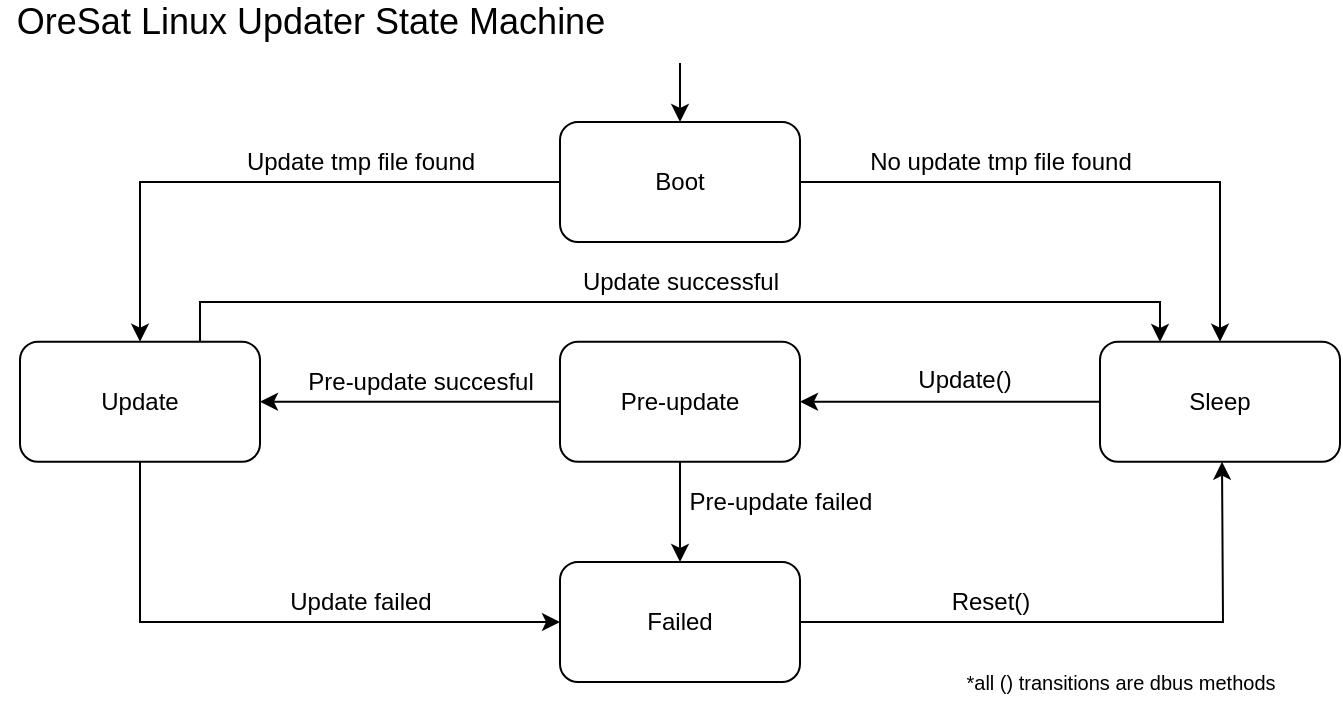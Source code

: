 <mxfile version="13.3.5" type="device"><diagram id="T0sJdWrKB38WB5-cGVn7" name="Page-1"><mxGraphModel dx="1502" dy="412" grid="1" gridSize="10" guides="1" tooltips="1" connect="1" arrows="1" fold="1" page="0" pageScale="1" pageWidth="850" pageHeight="1100" math="0" shadow="0"><root><mxCell id="0"/><mxCell id="1" parent="0"/><mxCell id="DzezM5DeejyPLPSw25Jw-12" value="" style="edgeStyle=orthogonalEdgeStyle;rounded=0;orthogonalLoop=1;jettySize=auto;html=1;exitX=0;exitY=0.5;exitDx=0;exitDy=0;entryX=1;entryY=0.5;entryDx=0;entryDy=0;" parent="1" source="DzezM5DeejyPLPSw25Jw-10" target="DzezM5DeejyPLPSw25Jw-13" edge="1"><mxGeometry relative="1" as="geometry"><Array as="points"><mxPoint x="60" y="240"/><mxPoint x="60" y="240"/></Array><mxPoint x="-120" y="230" as="targetPoint"/></mxGeometry></mxCell><mxCell id="2Z2Wpp6rNTpN6V176Gxv-10" value="Update()" style="text;html=1;align=center;verticalAlign=middle;resizable=0;points=[];labelBackgroundColor=#ffffff;" parent="DzezM5DeejyPLPSw25Jw-12" vertex="1" connectable="0"><mxGeometry x="0.389" y="-42" relative="1" as="geometry"><mxPoint x="35.28" y="31.07" as="offset"/></mxGeometry></mxCell><mxCell id="DzezM5DeejyPLPSw25Jw-10" value="Sleep" style="rounded=1;whiteSpace=wrap;html=1;" parent="1" vertex="1"><mxGeometry x="130" y="209.86" width="120" height="60" as="geometry"/></mxCell><mxCell id="1YGqt5mnrBmNRkJeA3JE-4" value="" style="edgeStyle=orthogonalEdgeStyle;rounded=0;orthogonalLoop=1;jettySize=auto;html=1;entryX=0;entryY=0.5;entryDx=0;entryDy=0;exitX=0.5;exitY=1;exitDx=0;exitDy=0;" parent="1" source="ztERf-3nYfU3-QBFE-wx-6" target="DzezM5DeejyPLPSw25Jw-17" edge="1"><mxGeometry relative="1" as="geometry"><mxPoint x="-150" y="349.86" as="targetPoint"/><Array as="points"><mxPoint x="-350" y="350"/></Array></mxGeometry></mxCell><mxCell id="1YGqt5mnrBmNRkJeA3JE-13" value="Update failed" style="text;html=1;align=center;verticalAlign=middle;resizable=0;points=[];labelBackgroundColor=#ffffff;" parent="1YGqt5mnrBmNRkJeA3JE-4" vertex="1" connectable="0"><mxGeometry x="-0.725" relative="1" as="geometry"><mxPoint x="110" y="30.14" as="offset"/></mxGeometry></mxCell><mxCell id="ztERf-3nYfU3-QBFE-wx-7" value="" style="edgeStyle=orthogonalEdgeStyle;rounded=0;orthogonalLoop=1;jettySize=auto;html=1;fontSize=12;" edge="1" parent="1" source="DzezM5DeejyPLPSw25Jw-13" target="ztERf-3nYfU3-QBFE-wx-6"><mxGeometry relative="1" as="geometry"/></mxCell><mxCell id="ztERf-3nYfU3-QBFE-wx-11" value="Pre-update succesful" style="edgeLabel;html=1;align=center;verticalAlign=middle;resizable=0;points=[];fontSize=12;" vertex="1" connectable="0" parent="ztERf-3nYfU3-QBFE-wx-7"><mxGeometry x="-0.153" y="1" relative="1" as="geometry"><mxPoint x="-6.5" y="-11" as="offset"/></mxGeometry></mxCell><mxCell id="ztERf-3nYfU3-QBFE-wx-12" value="" style="edgeStyle=orthogonalEdgeStyle;rounded=0;orthogonalLoop=1;jettySize=auto;html=1;fontSize=12;" edge="1" parent="1" source="DzezM5DeejyPLPSw25Jw-13" target="DzezM5DeejyPLPSw25Jw-17"><mxGeometry relative="1" as="geometry"/></mxCell><mxCell id="ztERf-3nYfU3-QBFE-wx-13" value="Pre-update failed" style="edgeLabel;html=1;align=center;verticalAlign=middle;resizable=0;points=[];fontSize=12;" vertex="1" connectable="0" parent="ztERf-3nYfU3-QBFE-wx-12"><mxGeometry x="0.202" y="1" relative="1" as="geometry"><mxPoint x="49" y="-9.86" as="offset"/></mxGeometry></mxCell><mxCell id="DzezM5DeejyPLPSw25Jw-13" value="Pre-update" style="rounded=1;whiteSpace=wrap;html=1;" parent="1" vertex="1"><mxGeometry x="-140" y="209.86" width="120" height="60" as="geometry"/></mxCell><mxCell id="ztERf-3nYfU3-QBFE-wx-6" value="Update" style="rounded=1;whiteSpace=wrap;html=1;" vertex="1" parent="1"><mxGeometry x="-410" y="209.86" width="120" height="60" as="geometry"/></mxCell><mxCell id="1YGqt5mnrBmNRkJeA3JE-9" value="" style="edgeStyle=orthogonalEdgeStyle;rounded=0;orthogonalLoop=1;jettySize=auto;html=1;" parent="1" edge="1"><mxGeometry relative="1" as="geometry"><mxPoint x="160" y="210" as="targetPoint"/><Array as="points"><mxPoint x="-320" y="190"/><mxPoint x="160" y="190"/></Array><mxPoint x="-320" y="210" as="sourcePoint"/></mxGeometry></mxCell><mxCell id="ztERf-3nYfU3-QBFE-wx-3" value="" style="edgeStyle=orthogonalEdgeStyle;rounded=0;orthogonalLoop=1;jettySize=auto;html=1;entryX=0.5;entryY=1;entryDx=0;entryDy=0;exitX=1;exitY=0.5;exitDx=0;exitDy=0;" edge="1" parent="1" source="DzezM5DeejyPLPSw25Jw-17"><mxGeometry relative="1" as="geometry"><mxPoint x="191" y="310" as="sourcePoint"/><mxPoint x="191" y="269.86" as="targetPoint"/></mxGeometry></mxCell><mxCell id="ztERf-3nYfU3-QBFE-wx-4" value="Reset()" style="edgeLabel;html=1;align=center;verticalAlign=middle;resizable=0;points=[];fontSize=12;" vertex="1" connectable="0" parent="ztERf-3nYfU3-QBFE-wx-3"><mxGeometry x="0.058" y="-3" relative="1" as="geometry"><mxPoint x="-59.5" y="-13" as="offset"/></mxGeometry></mxCell><mxCell id="DzezM5DeejyPLPSw25Jw-17" value="Failed" style="rounded=1;whiteSpace=wrap;html=1;" parent="1" vertex="1"><mxGeometry x="-140" y="320" width="120" height="60" as="geometry"/></mxCell><mxCell id="Or9bkKHmgVjLe4yHG9Gi-8" value="" style="edgeStyle=orthogonalEdgeStyle;rounded=0;orthogonalLoop=1;jettySize=auto;html=1;exitX=1;exitY=0.5;exitDx=0;exitDy=0;" parent="1" source="ztERf-3nYfU3-QBFE-wx-9" target="DzezM5DeejyPLPSw25Jw-10" edge="1"><mxGeometry relative="1" as="geometry"><mxPoint x="190" y="170" as="sourcePoint"/></mxGeometry></mxCell><mxCell id="Or9bkKHmgVjLe4yHG9Gi-13" value="" style="edgeStyle=orthogonalEdgeStyle;rounded=0;orthogonalLoop=1;jettySize=auto;html=1;entryX=0.5;entryY=0;entryDx=0;entryDy=0;exitX=0;exitY=0.5;exitDx=0;exitDy=0;" parent="1" source="ztERf-3nYfU3-QBFE-wx-9" target="ztERf-3nYfU3-QBFE-wx-6" edge="1"><mxGeometry relative="1" as="geometry"><mxPoint x="130" y="140" as="sourcePoint"/><mxPoint x="190" y="240" as="targetPoint"/><Array as="points"><mxPoint x="-350" y="130"/></Array></mxGeometry></mxCell><mxCell id="Or9bkKHmgVjLe4yHG9Gi-29" value="" style="edgeStyle=orthogonalEdgeStyle;rounded=0;orthogonalLoop=1;jettySize=auto;html=1;entryX=0.5;entryY=0;entryDx=0;entryDy=0;" parent="1" source="Or9bkKHmgVjLe4yHG9Gi-28" target="ztERf-3nYfU3-QBFE-wx-9" edge="1"><mxGeometry relative="1" as="geometry"><mxPoint x="190" y="100" as="targetPoint"/></mxGeometry></mxCell><mxCell id="Or9bkKHmgVjLe4yHG9Gi-28" value="" style="rounded=1;whiteSpace=wrap;html=1;strokeColor=#FFFFFF;" parent="1" vertex="1"><mxGeometry x="-140" y="50" width="120" height="20" as="geometry"/></mxCell><mxCell id="Or9bkKHmgVjLe4yHG9Gi-32" value="No update tmp file found" style="text;html=1;align=center;verticalAlign=middle;resizable=0;points=[];autosize=1;" parent="1" vertex="1"><mxGeometry y="110" width="160" height="20" as="geometry"/></mxCell><mxCell id="1YGqt5mnrBmNRkJeA3JE-10" value="Update successful" style="text;html=1;align=center;verticalAlign=middle;resizable=0;points=[];autosize=1;" parent="1" vertex="1"><mxGeometry x="-140" y="170" width="120" height="20" as="geometry"/></mxCell><mxCell id="1YGqt5mnrBmNRkJeA3JE-14" value="&lt;font style=&quot;font-size: 10px&quot;&gt;*all () transitions are dbus methods&lt;/font&gt;" style="text;html=1;align=center;verticalAlign=middle;resizable=0;points=[];autosize=1;" parent="1" vertex="1"><mxGeometry x="50" y="370" width="180" height="20" as="geometry"/></mxCell><mxCell id="ztERf-3nYfU3-QBFE-wx-5" value="Update tmp file found" style="text;html=1;align=center;verticalAlign=middle;resizable=0;points=[];autosize=1;" vertex="1" parent="1"><mxGeometry x="-310" y="110" width="140" height="20" as="geometry"/></mxCell><mxCell id="ztERf-3nYfU3-QBFE-wx-9" value="Boot" style="rounded=1;whiteSpace=wrap;html=1;fontSize=12;" vertex="1" parent="1"><mxGeometry x="-140" y="100" width="120" height="60" as="geometry"/></mxCell><mxCell id="DzezM5DeejyPLPSw25Jw-44" value="&lt;font style=&quot;font-size: 18px&quot;&gt;OreSat Linux Updater State Machine&lt;/font&gt;" style="text;html=1;align=center;verticalAlign=middle;resizable=0;points=[];autosize=1;" parent="1" vertex="1"><mxGeometry x="-420" y="40" width="310" height="20" as="geometry"/></mxCell></root></mxGraphModel></diagram></mxfile>